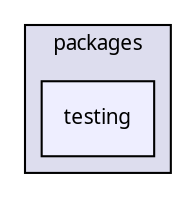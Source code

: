 digraph "packages/testing/" {
  compound=true
  node [ fontsize="10", fontname="FreeSans.ttf"];
  edge [ labelfontsize="10", labelfontname="FreeSans.ttf"];
  subgraph clusterdir_93501a11e921083efbd154e0cdff5f10 {
    graph [ bgcolor="#ddddee", pencolor="black", label="packages" fontname="FreeSans.ttf", fontsize="10", URL="dir_93501a11e921083efbd154e0cdff5f10.html"]
  dir_82fc4356fc470b0666c95b803b07cf27 [shape=box, label="testing", style="filled", fillcolor="#eeeeff", pencolor="black", URL="dir_82fc4356fc470b0666c95b803b07cf27.html"];
  }
}
